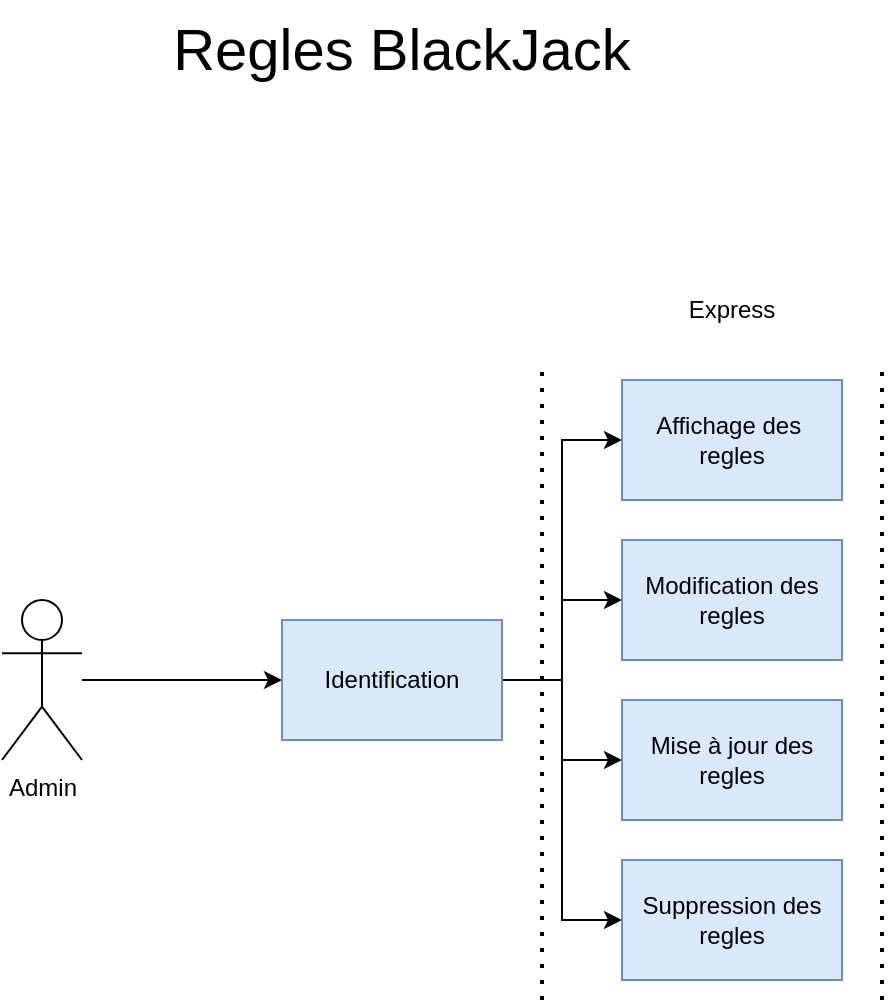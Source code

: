 <mxfile version="24.4.2" type="github">
  <diagram name="Page-1" id="KTVmb5mwc8tRpWRqsdwx">
    <mxGraphModel dx="1105" dy="538" grid="1" gridSize="10" guides="1" tooltips="1" connect="1" arrows="1" fold="1" page="1" pageScale="1" pageWidth="827" pageHeight="1169" math="0" shadow="0">
      <root>
        <mxCell id="0" />
        <mxCell id="1" parent="0" />
        <mxCell id="-WbLn_cQ1h6qjkoZa8mX-1" value="&lt;font style=&quot;font-size: 29px;&quot;&gt;Regles BlackJack&lt;/font&gt;" style="text;html=1;align=center;verticalAlign=middle;whiteSpace=wrap;rounded=0;" vertex="1" parent="1">
          <mxGeometry x="160" y="20" width="240" height="50" as="geometry" />
        </mxCell>
        <mxCell id="-WbLn_cQ1h6qjkoZa8mX-6" style="edgeStyle=entityRelationEdgeStyle;rounded=0;orthogonalLoop=1;jettySize=auto;html=1;" edge="1" parent="1" source="-WbLn_cQ1h6qjkoZa8mX-2" target="-WbLn_cQ1h6qjkoZa8mX-5">
          <mxGeometry relative="1" as="geometry" />
        </mxCell>
        <mxCell id="-WbLn_cQ1h6qjkoZa8mX-2" value="Admin" style="shape=umlActor;verticalLabelPosition=bottom;verticalAlign=top;html=1;outlineConnect=0;" vertex="1" parent="1">
          <mxGeometry x="80" y="320" width="40" height="80" as="geometry" />
        </mxCell>
        <mxCell id="-WbLn_cQ1h6qjkoZa8mX-13" style="edgeStyle=entityRelationEdgeStyle;rounded=0;orthogonalLoop=1;jettySize=auto;html=1;exitX=1;exitY=0.5;exitDx=0;exitDy=0;" edge="1" parent="1" source="-WbLn_cQ1h6qjkoZa8mX-5" target="-WbLn_cQ1h6qjkoZa8mX-8">
          <mxGeometry relative="1" as="geometry" />
        </mxCell>
        <mxCell id="-WbLn_cQ1h6qjkoZa8mX-14" style="edgeStyle=entityRelationEdgeStyle;rounded=0;orthogonalLoop=1;jettySize=auto;html=1;exitX=1;exitY=0.5;exitDx=0;exitDy=0;" edge="1" parent="1" source="-WbLn_cQ1h6qjkoZa8mX-5" target="-WbLn_cQ1h6qjkoZa8mX-9">
          <mxGeometry relative="1" as="geometry" />
        </mxCell>
        <mxCell id="-WbLn_cQ1h6qjkoZa8mX-15" style="edgeStyle=entityRelationEdgeStyle;rounded=0;orthogonalLoop=1;jettySize=auto;html=1;exitX=1;exitY=0.5;exitDx=0;exitDy=0;entryX=0;entryY=0.5;entryDx=0;entryDy=0;" edge="1" parent="1" source="-WbLn_cQ1h6qjkoZa8mX-5" target="-WbLn_cQ1h6qjkoZa8mX-10">
          <mxGeometry relative="1" as="geometry" />
        </mxCell>
        <mxCell id="-WbLn_cQ1h6qjkoZa8mX-16" style="edgeStyle=entityRelationEdgeStyle;rounded=0;orthogonalLoop=1;jettySize=auto;html=1;exitX=1;exitY=0.5;exitDx=0;exitDy=0;entryX=0;entryY=0.5;entryDx=0;entryDy=0;" edge="1" parent="1" source="-WbLn_cQ1h6qjkoZa8mX-5" target="-WbLn_cQ1h6qjkoZa8mX-12">
          <mxGeometry relative="1" as="geometry" />
        </mxCell>
        <mxCell id="-WbLn_cQ1h6qjkoZa8mX-5" value="Identification" style="rounded=0;whiteSpace=wrap;html=1;fillColor=#dae8fc;strokeColor=#6c8ebf;" vertex="1" parent="1">
          <mxGeometry x="220" y="330" width="110" height="60" as="geometry" />
        </mxCell>
        <mxCell id="-WbLn_cQ1h6qjkoZa8mX-8" value="&lt;div&gt;Affichage des&amp;nbsp;&lt;/div&gt;&lt;div&gt;regles&lt;/div&gt;" style="rounded=0;whiteSpace=wrap;html=1;fillColor=#dae8fc;strokeColor=#6c8ebf;" vertex="1" parent="1">
          <mxGeometry x="390" y="210" width="110" height="60" as="geometry" />
        </mxCell>
        <mxCell id="-WbLn_cQ1h6qjkoZa8mX-9" value="Modification des regles" style="rounded=0;whiteSpace=wrap;html=1;fillColor=#dae8fc;strokeColor=#6c8ebf;" vertex="1" parent="1">
          <mxGeometry x="390" y="290" width="110" height="60" as="geometry" />
        </mxCell>
        <mxCell id="-WbLn_cQ1h6qjkoZa8mX-10" value="Mise à jour des regles" style="rounded=0;whiteSpace=wrap;html=1;fillColor=#dae8fc;strokeColor=#6c8ebf;" vertex="1" parent="1">
          <mxGeometry x="390" y="370" width="110" height="60" as="geometry" />
        </mxCell>
        <mxCell id="-WbLn_cQ1h6qjkoZa8mX-12" value="Suppression des regles" style="rounded=0;whiteSpace=wrap;html=1;fillColor=#dae8fc;strokeColor=#6c8ebf;" vertex="1" parent="1">
          <mxGeometry x="390" y="450" width="110" height="60" as="geometry" />
        </mxCell>
        <mxCell id="-WbLn_cQ1h6qjkoZa8mX-18" value="" style="endArrow=none;dashed=1;html=1;dashPattern=1 3;strokeWidth=2;rounded=0;" edge="1" parent="1">
          <mxGeometry width="50" height="50" relative="1" as="geometry">
            <mxPoint x="350" y="520" as="sourcePoint" />
            <mxPoint x="350" y="200" as="targetPoint" />
          </mxGeometry>
        </mxCell>
        <mxCell id="-WbLn_cQ1h6qjkoZa8mX-19" value="" style="endArrow=none;dashed=1;html=1;dashPattern=1 3;strokeWidth=2;rounded=0;" edge="1" parent="1">
          <mxGeometry width="50" height="50" relative="1" as="geometry">
            <mxPoint x="520" y="520" as="sourcePoint" />
            <mxPoint x="520" y="200" as="targetPoint" />
          </mxGeometry>
        </mxCell>
        <mxCell id="-WbLn_cQ1h6qjkoZa8mX-20" value="Express" style="text;html=1;align=center;verticalAlign=middle;whiteSpace=wrap;rounded=0;" vertex="1" parent="1">
          <mxGeometry x="400" y="160" width="90" height="30" as="geometry" />
        </mxCell>
      </root>
    </mxGraphModel>
  </diagram>
</mxfile>
